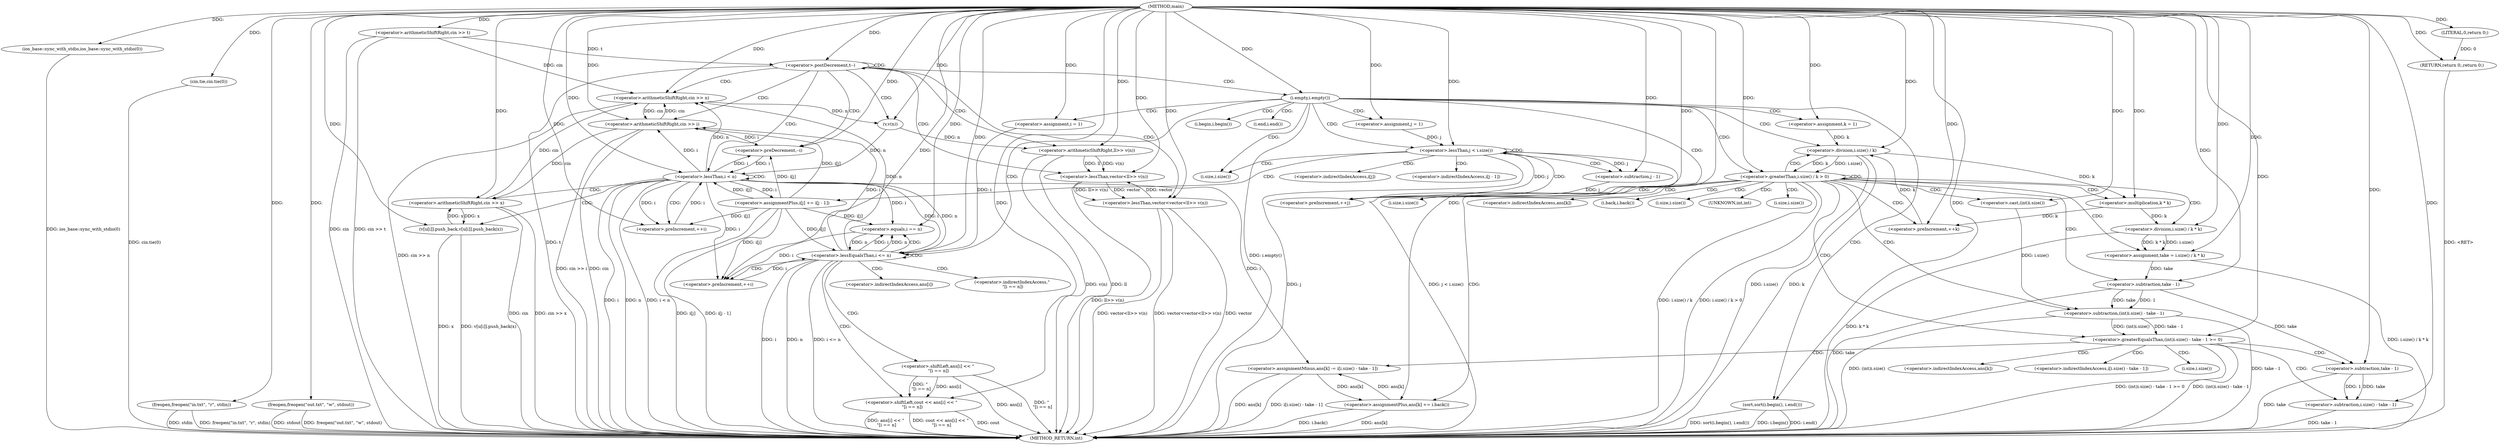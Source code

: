 digraph "main" {  
"1000101" [label = "(METHOD,main)" ]
"1000258" [label = "(METHOD_RETURN,int)" ]
"1000103" [label = "(ios_base::sync_with_stdio,ios_base::sync_with_stdio(0))" ]
"1000105" [label = "(cin.tie,cin.tie(0))" ]
"1000107" [label = "(freopen,freopen(\"in.txt\", \"r\", stdin))" ]
"1000111" [label = "(freopen,freopen(\"out.txt\", \"w\", stdout))" ]
"1000116" [label = "(<operator>.arithmeticShiftRight,cin >> t)" ]
"1000256" [label = "(RETURN,return 0;,return 0;)" ]
"1000120" [label = "(<operator>.postDecrement,t--)" ]
"1000257" [label = "(LITERAL,0,return 0;)" ]
"1000124" [label = "(<operator>.arithmeticShiftRight,cin >> n)" ]
"1000127" [label = "(<operator>.lessThan,vector<vector<ll>> v(n))" ]
"1000139" [label = "(<operator>.arithmeticShiftRight,cin >> i)" ]
"1000142" [label = "(<operator>.preDecrement,--i)" ]
"1000150" [label = "(<operator>.lessThan,i < n)" ]
"1000153" [label = "(<operator>.preIncrement,++i)" ]
"1000166" [label = "(sort,sort(i.begin(), i.end()))" ]
"1000237" [label = "(<operator>.assignment,i = 1)" ]
"1000240" [label = "(<operator>.lessEqualsThan,i <= n)" ]
"1000243" [label = "(<operator>.preIncrement,++i)" ]
"1000245" [label = "(<operator>.shiftLeft,cout << ans[i] << \" \n\"[i == n])" ]
"1000129" [label = "(<operator>.lessThan,vector<ll>> v(n))" ]
"1000156" [label = "(<operator>.arithmeticShiftRight,cin >> x)" ]
"1000159" [label = "(v[u[i]].push_back,v[u[i]].push_back(x))" ]
"1000164" [label = "(i.empty,i.empty())" ]
"1000171" [label = "(<operator>.assignment,j = 1)" ]
"1000174" [label = "(<operator>.lessThan,j < i.size())" ]
"1000177" [label = "(<operator>.preIncrement,++j)" ]
"1000179" [label = "(<operator>.assignmentPlus,i[j] += i[j - 1])" ]
"1000190" [label = "(<operator>.assignment,k = 1)" ]
"1000193" [label = "(<operator>.greaterThan,i.size() / k > 0)" ]
"1000198" [label = "(<operator>.preIncrement,++k)" ]
"1000131" [label = "(<operator>.arithmeticShiftRight,ll>> v(n))" ]
"1000202" [label = "(<operator>.assignment,take = i.size() / k * k)" ]
"1000209" [label = "(<operator>.assignmentPlus,ans[k] += i.back())" ]
"1000247" [label = "(<operator>.shiftLeft,ans[i] << \" \n\"[i == n])" ]
"1000133" [label = "(v,v(n))" ]
"1000194" [label = "(<operator>.division,i.size() / k)" ]
"1000215" [label = "(<operator>.greaterEqualsThan,(int)i.size() - take - 1 >= 0)" ]
"1000224" [label = "(<operator>.assignmentMinus,ans[k] -= i[i.size() - take - 1])" ]
"1000185" [label = "(<operator>.subtraction,j - 1)" ]
"1000204" [label = "(<operator>.division,i.size() / k * k)" ]
"1000253" [label = "(<operator>.equals,i == n)" ]
"1000206" [label = "(<operator>.multiplication,k * k)" ]
"1000216" [label = "(<operator>.subtraction,(int)i.size() - take - 1)" ]
"1000217" [label = "(<operator>.cast,(int)i.size())" ]
"1000220" [label = "(<operator>.subtraction,take - 1)" ]
"1000230" [label = "(<operator>.subtraction,i.size() - take - 1)" ]
"1000232" [label = "(<operator>.subtraction,take - 1)" ]
"1000167" [label = "(i.begin,i.begin())" ]
"1000168" [label = "(i.end,i.end())" ]
"1000176" [label = "(i.size,i.size())" ]
"1000180" [label = "(<operator>.indirectIndexAccess,i[j])" ]
"1000183" [label = "(<operator>.indirectIndexAccess,i[j - 1])" ]
"1000248" [label = "(<operator>.indirectIndexAccess,ans[i])" ]
"1000251" [label = "(<operator>.indirectIndexAccess,\" \n\"[i == n])" ]
"1000195" [label = "(i.size,i.size())" ]
"1000210" [label = "(<operator>.indirectIndexAccess,ans[k])" ]
"1000213" [label = "(i.back,i.back())" ]
"1000205" [label = "(i.size,i.size())" ]
"1000225" [label = "(<operator>.indirectIndexAccess,ans[k])" ]
"1000228" [label = "(<operator>.indirectIndexAccess,i[i.size() - take - 1])" ]
"1000218" [label = "(UNKNOWN,int,int)" ]
"1000219" [label = "(i.size,i.size())" ]
"1000231" [label = "(i.size,i.size())" ]
  "1000103" -> "1000258"  [ label = "DDG: ios_base::sync_with_stdio(0)"] 
  "1000105" -> "1000258"  [ label = "DDG: cin.tie(0)"] 
  "1000107" -> "1000258"  [ label = "DDG: freopen(\"in.txt\", \"r\", stdin)"] 
  "1000111" -> "1000258"  [ label = "DDG: freopen(\"out.txt\", \"w\", stdout)"] 
  "1000116" -> "1000258"  [ label = "DDG: cin"] 
  "1000116" -> "1000258"  [ label = "DDG: cin >> t"] 
  "1000120" -> "1000258"  [ label = "DDG: t"] 
  "1000124" -> "1000258"  [ label = "DDG: cin >> n"] 
  "1000127" -> "1000258"  [ label = "DDG: vector"] 
  "1000131" -> "1000258"  [ label = "DDG: v(n)"] 
  "1000129" -> "1000258"  [ label = "DDG: ll>> v(n)"] 
  "1000127" -> "1000258"  [ label = "DDG: vector<ll>> v(n)"] 
  "1000127" -> "1000258"  [ label = "DDG: vector<vector<ll>> v(n)"] 
  "1000139" -> "1000258"  [ label = "DDG: cin"] 
  "1000139" -> "1000258"  [ label = "DDG: cin >> i"] 
  "1000150" -> "1000258"  [ label = "DDG: i"] 
  "1000150" -> "1000258"  [ label = "DDG: n"] 
  "1000150" -> "1000258"  [ label = "DDG: i < n"] 
  "1000164" -> "1000258"  [ label = "DDG: i.empty()"] 
  "1000166" -> "1000258"  [ label = "DDG: i.begin()"] 
  "1000166" -> "1000258"  [ label = "DDG: i.end()"] 
  "1000166" -> "1000258"  [ label = "DDG: sort(i.begin(), i.end())"] 
  "1000174" -> "1000258"  [ label = "DDG: j"] 
  "1000174" -> "1000258"  [ label = "DDG: j < i.size()"] 
  "1000194" -> "1000258"  [ label = "DDG: i.size()"] 
  "1000194" -> "1000258"  [ label = "DDG: k"] 
  "1000193" -> "1000258"  [ label = "DDG: i.size() / k"] 
  "1000193" -> "1000258"  [ label = "DDG: i.size() / k > 0"] 
  "1000240" -> "1000258"  [ label = "DDG: i"] 
  "1000240" -> "1000258"  [ label = "DDG: n"] 
  "1000240" -> "1000258"  [ label = "DDG: i <= n"] 
  "1000247" -> "1000258"  [ label = "DDG: ans[i]"] 
  "1000247" -> "1000258"  [ label = "DDG: \" \n\"[i == n]"] 
  "1000245" -> "1000258"  [ label = "DDG: ans[i] << \" \n\"[i == n]"] 
  "1000245" -> "1000258"  [ label = "DDG: cout << ans[i] << \" \n\"[i == n]"] 
  "1000204" -> "1000258"  [ label = "DDG: k * k"] 
  "1000202" -> "1000258"  [ label = "DDG: i.size() / k * k"] 
  "1000209" -> "1000258"  [ label = "DDG: ans[k]"] 
  "1000209" -> "1000258"  [ label = "DDG: i.back()"] 
  "1000216" -> "1000258"  [ label = "DDG: (int)i.size()"] 
  "1000220" -> "1000258"  [ label = "DDG: take"] 
  "1000216" -> "1000258"  [ label = "DDG: take - 1"] 
  "1000215" -> "1000258"  [ label = "DDG: (int)i.size() - take - 1"] 
  "1000215" -> "1000258"  [ label = "DDG: (int)i.size() - take - 1 >= 0"] 
  "1000224" -> "1000258"  [ label = "DDG: ans[k]"] 
  "1000232" -> "1000258"  [ label = "DDG: take"] 
  "1000230" -> "1000258"  [ label = "DDG: take - 1"] 
  "1000224" -> "1000258"  [ label = "DDG: i[i.size() - take - 1]"] 
  "1000179" -> "1000258"  [ label = "DDG: i[j]"] 
  "1000179" -> "1000258"  [ label = "DDG: i[j - 1]"] 
  "1000156" -> "1000258"  [ label = "DDG: cin"] 
  "1000156" -> "1000258"  [ label = "DDG: cin >> x"] 
  "1000159" -> "1000258"  [ label = "DDG: x"] 
  "1000159" -> "1000258"  [ label = "DDG: v[u[i]].push_back(x)"] 
  "1000256" -> "1000258"  [ label = "DDG: <RET>"] 
  "1000111" -> "1000258"  [ label = "DDG: stdout"] 
  "1000131" -> "1000258"  [ label = "DDG: ll"] 
  "1000245" -> "1000258"  [ label = "DDG: cout"] 
  "1000107" -> "1000258"  [ label = "DDG: stdin"] 
  "1000257" -> "1000256"  [ label = "DDG: 0"] 
  "1000101" -> "1000256"  [ label = "DDG: "] 
  "1000101" -> "1000103"  [ label = "DDG: "] 
  "1000101" -> "1000105"  [ label = "DDG: "] 
  "1000101" -> "1000107"  [ label = "DDG: "] 
  "1000101" -> "1000111"  [ label = "DDG: "] 
  "1000101" -> "1000116"  [ label = "DDG: "] 
  "1000101" -> "1000257"  [ label = "DDG: "] 
  "1000116" -> "1000120"  [ label = "DDG: t"] 
  "1000101" -> "1000120"  [ label = "DDG: "] 
  "1000116" -> "1000124"  [ label = "DDG: cin"] 
  "1000139" -> "1000124"  [ label = "DDG: cin"] 
  "1000156" -> "1000124"  [ label = "DDG: cin"] 
  "1000101" -> "1000124"  [ label = "DDG: "] 
  "1000150" -> "1000124"  [ label = "DDG: n"] 
  "1000240" -> "1000124"  [ label = "DDG: n"] 
  "1000129" -> "1000127"  [ label = "DDG: vector"] 
  "1000101" -> "1000127"  [ label = "DDG: "] 
  "1000129" -> "1000127"  [ label = "DDG: ll>> v(n)"] 
  "1000101" -> "1000237"  [ label = "DDG: "] 
  "1000127" -> "1000129"  [ label = "DDG: vector"] 
  "1000101" -> "1000129"  [ label = "DDG: "] 
  "1000131" -> "1000129"  [ label = "DDG: ll"] 
  "1000131" -> "1000129"  [ label = "DDG: v(n)"] 
  "1000124" -> "1000139"  [ label = "DDG: cin"] 
  "1000101" -> "1000139"  [ label = "DDG: "] 
  "1000150" -> "1000139"  [ label = "DDG: i"] 
  "1000240" -> "1000139"  [ label = "DDG: i"] 
  "1000179" -> "1000139"  [ label = "DDG: i[j]"] 
  "1000139" -> "1000142"  [ label = "DDG: i"] 
  "1000179" -> "1000142"  [ label = "DDG: i[j]"] 
  "1000101" -> "1000142"  [ label = "DDG: "] 
  "1000150" -> "1000142"  [ label = "DDG: i"] 
  "1000142" -> "1000150"  [ label = "DDG: i"] 
  "1000179" -> "1000150"  [ label = "DDG: i[j]"] 
  "1000153" -> "1000150"  [ label = "DDG: i"] 
  "1000101" -> "1000150"  [ label = "DDG: "] 
  "1000133" -> "1000150"  [ label = "DDG: n"] 
  "1000150" -> "1000153"  [ label = "DDG: i"] 
  "1000179" -> "1000153"  [ label = "DDG: i[j]"] 
  "1000101" -> "1000153"  [ label = "DDG: "] 
  "1000101" -> "1000164"  [ label = "DDG: "] 
  "1000101" -> "1000166"  [ label = "DDG: "] 
  "1000101" -> "1000171"  [ label = "DDG: "] 
  "1000150" -> "1000179"  [ label = "DDG: i"] 
  "1000101" -> "1000190"  [ label = "DDG: "] 
  "1000237" -> "1000240"  [ label = "DDG: i"] 
  "1000243" -> "1000240"  [ label = "DDG: i"] 
  "1000179" -> "1000240"  [ label = "DDG: i[j]"] 
  "1000101" -> "1000240"  [ label = "DDG: "] 
  "1000150" -> "1000240"  [ label = "DDG: i"] 
  "1000150" -> "1000240"  [ label = "DDG: n"] 
  "1000253" -> "1000240"  [ label = "DDG: n"] 
  "1000253" -> "1000243"  [ label = "DDG: i"] 
  "1000179" -> "1000243"  [ label = "DDG: i[j]"] 
  "1000101" -> "1000243"  [ label = "DDG: "] 
  "1000150" -> "1000243"  [ label = "DDG: i"] 
  "1000101" -> "1000245"  [ label = "DDG: "] 
  "1000247" -> "1000245"  [ label = "DDG: ans[i]"] 
  "1000247" -> "1000245"  [ label = "DDG: \" \n\"[i == n]"] 
  "1000101" -> "1000131"  [ label = "DDG: "] 
  "1000133" -> "1000131"  [ label = "DDG: n"] 
  "1000139" -> "1000156"  [ label = "DDG: cin"] 
  "1000101" -> "1000156"  [ label = "DDG: "] 
  "1000159" -> "1000156"  [ label = "DDG: x"] 
  "1000156" -> "1000159"  [ label = "DDG: x"] 
  "1000101" -> "1000159"  [ label = "DDG: "] 
  "1000171" -> "1000174"  [ label = "DDG: j"] 
  "1000177" -> "1000174"  [ label = "DDG: j"] 
  "1000101" -> "1000174"  [ label = "DDG: "] 
  "1000185" -> "1000177"  [ label = "DDG: j"] 
  "1000101" -> "1000177"  [ label = "DDG: "] 
  "1000194" -> "1000193"  [ label = "DDG: i.size()"] 
  "1000194" -> "1000193"  [ label = "DDG: k"] 
  "1000101" -> "1000193"  [ label = "DDG: "] 
  "1000206" -> "1000198"  [ label = "DDG: k"] 
  "1000101" -> "1000198"  [ label = "DDG: "] 
  "1000204" -> "1000202"  [ label = "DDG: k * k"] 
  "1000204" -> "1000202"  [ label = "DDG: i.size()"] 
  "1000101" -> "1000209"  [ label = "DDG: "] 
  "1000124" -> "1000133"  [ label = "DDG: n"] 
  "1000101" -> "1000133"  [ label = "DDG: "] 
  "1000101" -> "1000194"  [ label = "DDG: "] 
  "1000190" -> "1000194"  [ label = "DDG: k"] 
  "1000198" -> "1000194"  [ label = "DDG: k"] 
  "1000101" -> "1000202"  [ label = "DDG: "] 
  "1000224" -> "1000209"  [ label = "DDG: ans[k]"] 
  "1000150" -> "1000224"  [ label = "DDG: i"] 
  "1000174" -> "1000185"  [ label = "DDG: j"] 
  "1000101" -> "1000185"  [ label = "DDG: "] 
  "1000101" -> "1000204"  [ label = "DDG: "] 
  "1000206" -> "1000204"  [ label = "DDG: k"] 
  "1000216" -> "1000215"  [ label = "DDG: take - 1"] 
  "1000216" -> "1000215"  [ label = "DDG: (int)i.size()"] 
  "1000101" -> "1000215"  [ label = "DDG: "] 
  "1000209" -> "1000224"  [ label = "DDG: ans[k]"] 
  "1000240" -> "1000253"  [ label = "DDG: i"] 
  "1000179" -> "1000253"  [ label = "DDG: i[j]"] 
  "1000101" -> "1000253"  [ label = "DDG: "] 
  "1000150" -> "1000253"  [ label = "DDG: i"] 
  "1000240" -> "1000253"  [ label = "DDG: n"] 
  "1000194" -> "1000206"  [ label = "DDG: k"] 
  "1000101" -> "1000206"  [ label = "DDG: "] 
  "1000217" -> "1000216"  [ label = "DDG: i.size()"] 
  "1000220" -> "1000216"  [ label = "DDG: 1"] 
  "1000220" -> "1000216"  [ label = "DDG: take"] 
  "1000101" -> "1000217"  [ label = "DDG: "] 
  "1000202" -> "1000220"  [ label = "DDG: take"] 
  "1000101" -> "1000220"  [ label = "DDG: "] 
  "1000101" -> "1000230"  [ label = "DDG: "] 
  "1000232" -> "1000230"  [ label = "DDG: 1"] 
  "1000232" -> "1000230"  [ label = "DDG: take"] 
  "1000220" -> "1000232"  [ label = "DDG: take"] 
  "1000101" -> "1000232"  [ label = "DDG: "] 
  "1000120" -> "1000164"  [ label = "CDG: "] 
  "1000120" -> "1000127"  [ label = "CDG: "] 
  "1000120" -> "1000142"  [ label = "CDG: "] 
  "1000120" -> "1000150"  [ label = "CDG: "] 
  "1000120" -> "1000139"  [ label = "CDG: "] 
  "1000120" -> "1000133"  [ label = "CDG: "] 
  "1000120" -> "1000120"  [ label = "CDG: "] 
  "1000120" -> "1000131"  [ label = "CDG: "] 
  "1000120" -> "1000129"  [ label = "CDG: "] 
  "1000120" -> "1000124"  [ label = "CDG: "] 
  "1000150" -> "1000156"  [ label = "CDG: "] 
  "1000150" -> "1000150"  [ label = "CDG: "] 
  "1000150" -> "1000153"  [ label = "CDG: "] 
  "1000150" -> "1000159"  [ label = "CDG: "] 
  "1000240" -> "1000243"  [ label = "CDG: "] 
  "1000240" -> "1000251"  [ label = "CDG: "] 
  "1000240" -> "1000248"  [ label = "CDG: "] 
  "1000240" -> "1000240"  [ label = "CDG: "] 
  "1000240" -> "1000245"  [ label = "CDG: "] 
  "1000240" -> "1000247"  [ label = "CDG: "] 
  "1000240" -> "1000253"  [ label = "CDG: "] 
  "1000164" -> "1000174"  [ label = "CDG: "] 
  "1000164" -> "1000166"  [ label = "CDG: "] 
  "1000164" -> "1000190"  [ label = "CDG: "] 
  "1000164" -> "1000167"  [ label = "CDG: "] 
  "1000164" -> "1000194"  [ label = "CDG: "] 
  "1000164" -> "1000240"  [ label = "CDG: "] 
  "1000164" -> "1000176"  [ label = "CDG: "] 
  "1000164" -> "1000195"  [ label = "CDG: "] 
  "1000164" -> "1000168"  [ label = "CDG: "] 
  "1000164" -> "1000237"  [ label = "CDG: "] 
  "1000164" -> "1000171"  [ label = "CDG: "] 
  "1000164" -> "1000193"  [ label = "CDG: "] 
  "1000174" -> "1000174"  [ label = "CDG: "] 
  "1000174" -> "1000180"  [ label = "CDG: "] 
  "1000174" -> "1000183"  [ label = "CDG: "] 
  "1000174" -> "1000179"  [ label = "CDG: "] 
  "1000174" -> "1000176"  [ label = "CDG: "] 
  "1000174" -> "1000185"  [ label = "CDG: "] 
  "1000174" -> "1000177"  [ label = "CDG: "] 
  "1000193" -> "1000216"  [ label = "CDG: "] 
  "1000193" -> "1000204"  [ label = "CDG: "] 
  "1000193" -> "1000219"  [ label = "CDG: "] 
  "1000193" -> "1000210"  [ label = "CDG: "] 
  "1000193" -> "1000206"  [ label = "CDG: "] 
  "1000193" -> "1000220"  [ label = "CDG: "] 
  "1000193" -> "1000194"  [ label = "CDG: "] 
  "1000193" -> "1000217"  [ label = "CDG: "] 
  "1000193" -> "1000198"  [ label = "CDG: "] 
  "1000193" -> "1000195"  [ label = "CDG: "] 
  "1000193" -> "1000213"  [ label = "CDG: "] 
  "1000193" -> "1000215"  [ label = "CDG: "] 
  "1000193" -> "1000205"  [ label = "CDG: "] 
  "1000193" -> "1000218"  [ label = "CDG: "] 
  "1000193" -> "1000202"  [ label = "CDG: "] 
  "1000193" -> "1000193"  [ label = "CDG: "] 
  "1000193" -> "1000209"  [ label = "CDG: "] 
  "1000215" -> "1000224"  [ label = "CDG: "] 
  "1000215" -> "1000232"  [ label = "CDG: "] 
  "1000215" -> "1000230"  [ label = "CDG: "] 
  "1000215" -> "1000225"  [ label = "CDG: "] 
  "1000215" -> "1000231"  [ label = "CDG: "] 
  "1000215" -> "1000228"  [ label = "CDG: "] 
}
